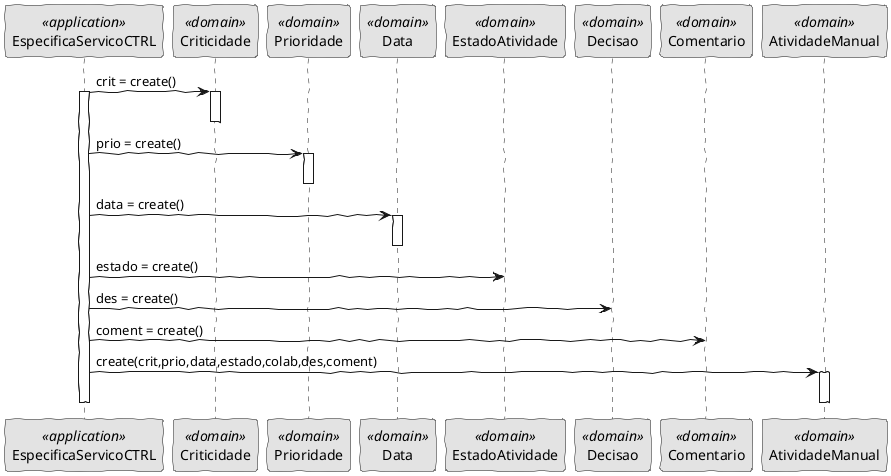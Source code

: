 @startuml
'http://plantuml.com/skinparam.html
skinparam handwritten true
skinparam monochrome true
skinparam packageStyle rect
skinparam defaultFontName FG Virgil
skinparam shadowing false

participant EspecificaServicoCTRL as Controller <<application>>
participant Criticidade as Criticidade <<domain>>
participant Prioridade as Prioridade <<domain>>
participant Data as Data <<domain>>
participant EstadoAtividade as EstadoAtividade <<domain>>
participant Decisao as Decisao <<domain>>
participant Comentario as Comentario <<domain>>
participant AtividadeManual as AtividadeManual <<domain>>

    
      Controller -> Criticidade: crit = create()
    activate Controller
    activate Criticidade
    deactivate Criticidade
      Controller -> Prioridade: prio = create()
    activate Prioridade
    deactivate Prioridade
      Controller -> Data: data = create()
    activate Data
    deactivate Data
      Controller -> EstadoAtividade: estado = create()
    deactivate EstadoAtividade
    deactivate EstadoAtividade
      Controller -> Decisao: des = create()
    deactivate Decisao
    deactivate Decisao
      Controller -> Comentario: coment = create()
    deactivate Comentario
    deactivate Comentario
      Controller -> AtividadeManual: create(crit,prio,data,estado,colab,des,coment)
    activate AtividadeManual
    deactivate AtividadeManual
    deactivate Controller

@enduml